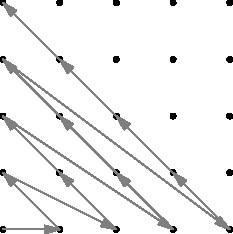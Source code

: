 unitsize(1cm);
int size = 5;
for (int x = 0; x < size; ++x) {
  for (int y = 0; y < size; ++y) {
    dot((x, y));
  }
}

pair unpair(int i) {
  int j = 0;
  int r = i;
  while (r >= j) {
    r -= j;
    j += 1;
  }
  j -= 1;
  return (j - r, r);
}

path boundary = box((-0.5, -0.5), (size + 0.5, size + 0.5));
pair previous = (0, 0);
for (int i = 1; i < 15; ++i) {
  pair next = unpair(i);
  bool previous_in_range = previous.x < size && previous.y < size;
  bool next_in_range = next.x < size && next.y < size;
  if (previous_in_range && next_in_range) {
      draw(previous -- next, arrow=Arrow, gray);
  } else {
      draw(previous -- next, gray+Dotted());
  }
  previous = next;
}
clip(boundary);